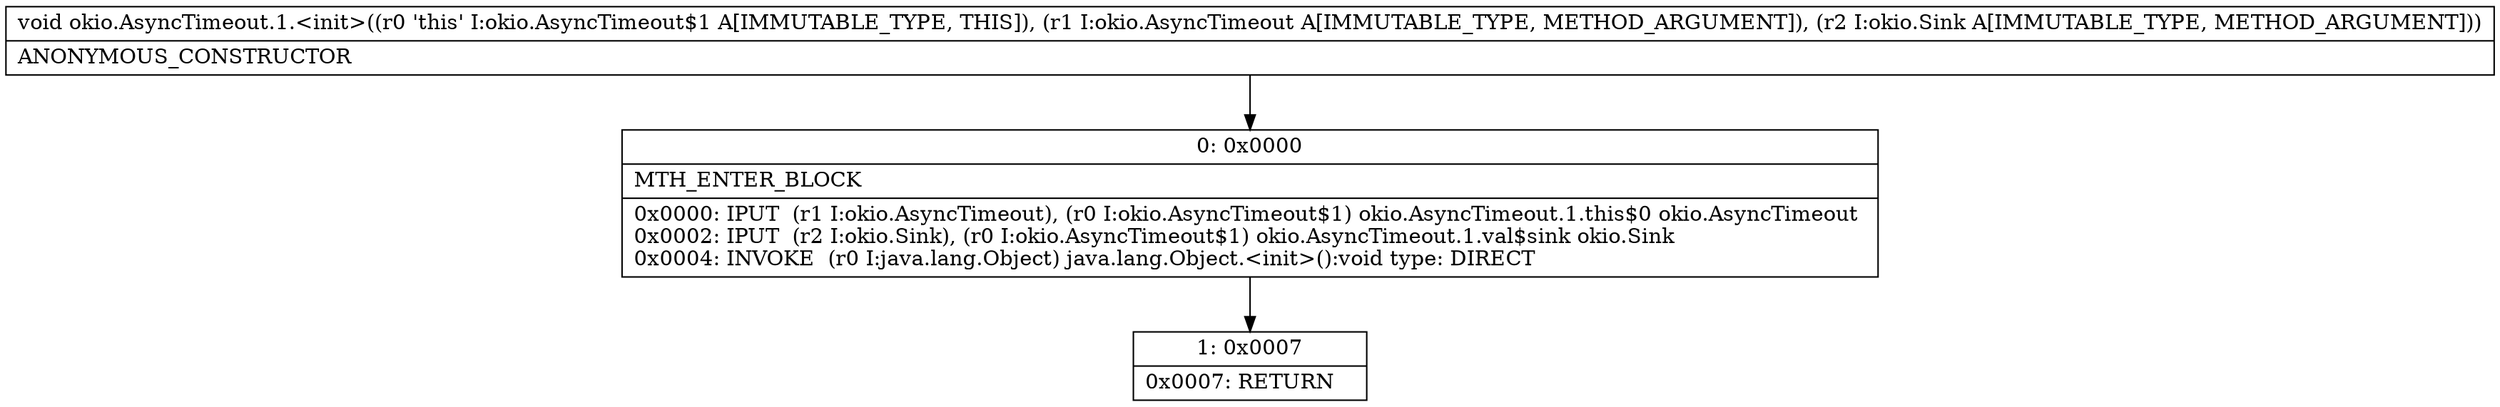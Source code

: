 digraph "CFG forokio.AsyncTimeout.1.\<init\>(Lokio\/AsyncTimeout;Lokio\/Sink;)V" {
Node_0 [shape=record,label="{0\:\ 0x0000|MTH_ENTER_BLOCK\l|0x0000: IPUT  (r1 I:okio.AsyncTimeout), (r0 I:okio.AsyncTimeout$1) okio.AsyncTimeout.1.this$0 okio.AsyncTimeout \l0x0002: IPUT  (r2 I:okio.Sink), (r0 I:okio.AsyncTimeout$1) okio.AsyncTimeout.1.val$sink okio.Sink \l0x0004: INVOKE  (r0 I:java.lang.Object) java.lang.Object.\<init\>():void type: DIRECT \l}"];
Node_1 [shape=record,label="{1\:\ 0x0007|0x0007: RETURN   \l}"];
MethodNode[shape=record,label="{void okio.AsyncTimeout.1.\<init\>((r0 'this' I:okio.AsyncTimeout$1 A[IMMUTABLE_TYPE, THIS]), (r1 I:okio.AsyncTimeout A[IMMUTABLE_TYPE, METHOD_ARGUMENT]), (r2 I:okio.Sink A[IMMUTABLE_TYPE, METHOD_ARGUMENT]))  | ANONYMOUS_CONSTRUCTOR\l}"];
MethodNode -> Node_0;
Node_0 -> Node_1;
}

